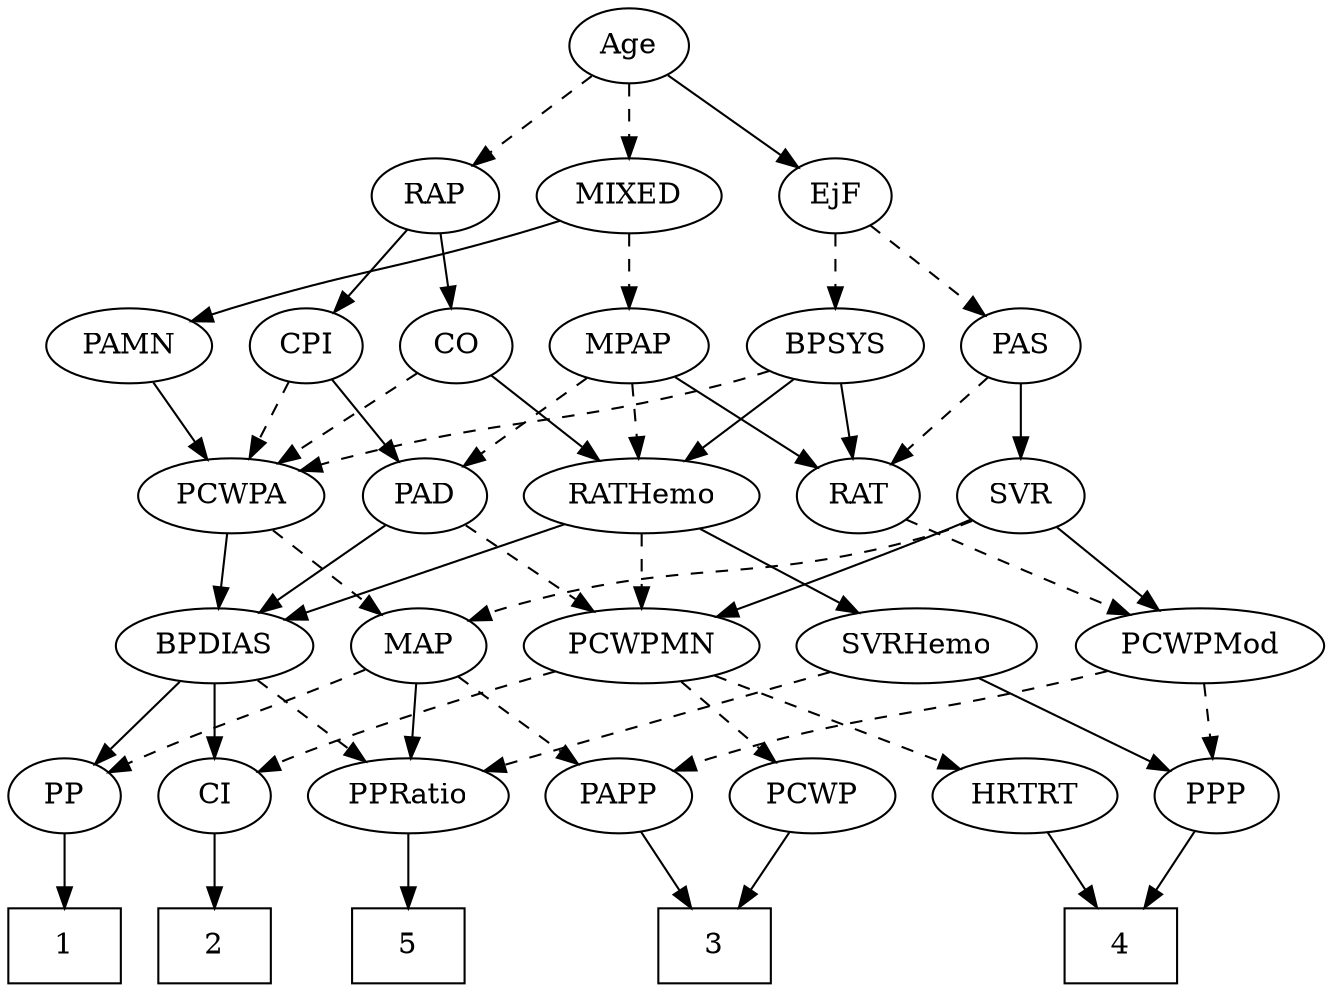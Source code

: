 strict digraph {
	graph [bb="0,0,584,468"];
	node [label="\N"];
	1	[height=0.5,
		pos="219,18",
		shape=box,
		width=0.75];
	2	[height=0.5,
		pos="27,18",
		shape=box,
		width=0.75];
	3	[height=0.5,
		pos="363,18",
		shape=box,
		width=0.75];
	4	[height=0.5,
		pos="291,18",
		shape=box,
		width=0.75];
	5	[height=0.5,
		pos="435,18",
		shape=box,
		width=0.75];
	Age	[height=0.5,
		pos="289,450",
		width=0.75];
	EjF	[height=0.5,
		pos="422,378",
		width=0.75];
	Age -> EjF	[pos="e,401.27,389.91 309.49,438.22 331.59,426.59 366.98,407.96 392.16,394.7",
		style=solid];
	RAP	[height=0.5,
		pos="161,378",
		width=0.77632];
	Age -> RAP	[pos="e,181.61,390.27 268.72,437.91 247.68,426.41 214.58,408.3 190.62,395.2",
		style=dashed];
	MIXED	[height=0.5,
		pos="289,378",
		width=1.1193];
	Age -> MIXED	[pos="e,289,396.1 289,431.7 289,423.98 289,414.71 289,406.11",
		style=dashed];
	BPSYS	[height=0.5,
		pos="422,306",
		width=1.0471];
	EjF -> BPSYS	[pos="e,422,324.1 422,359.7 422,351.98 422,342.71 422,334.11",
		style=dashed];
	PAS	[height=0.5,
		pos="505,306",
		width=0.75];
	EjF -> PAS	[pos="e,488.92,320.56 438.4,363.17 450.64,352.85 467.55,338.58 481.27,327.01",
		style=dashed];
	CO	[height=0.5,
		pos="161,306",
		width=0.75];
	RAP -> CO	[pos="e,161,324.1 161,359.7 161,351.98 161,342.71 161,334.11",
		style=solid];
	CPI	[height=0.5,
		pos="89,306",
		width=0.75];
	RAP -> CPI	[pos="e,103.9,321.49 146.08,362.5 136.04,352.73 122.62,339.69 111.32,328.7",
		style=solid];
	MPAP	[height=0.5,
		pos="331,306",
		width=0.97491];
	MIXED -> MPAP	[pos="e,321.12,323.47 298.95,360.41 304.03,351.95 310.3,341.49 315.95,332.08",
		style=dashed];
	PAMN	[height=0.5,
		pos="242,306",
		width=1.011];
	MIXED -> PAMN	[pos="e,253.06,323.47 277.86,360.41 272.13,351.87 265.02,341.28 258.64,331.79",
		style=solid];
	PAD	[height=0.5,
		pos="123,234",
		width=0.79437];
	MPAP -> PAD	[pos="e,147.35,243.84 304.11,294.28 298.49,292.13 292.57,289.94 287,288 236.02,270.26 222.23,269.01 171,252 166.42,250.48 161.6,248.83 \
156.87,247.18",
		style=dashed];
	RATHemo	[height=0.5,
		pos="331,234",
		width=1.3721];
	MPAP -> RATHemo	[pos="e,331,252.1 331,287.7 331,279.98 331,270.71 331,262.11",
		style=dashed];
	RAT	[height=0.5,
		pos="429,234",
		width=0.75827];
	MPAP -> RAT	[pos="e,411.17,247.73 350.83,290.83 365.74,280.18 386.32,265.48 402.62,253.84",
		style=solid];
	BPSYS -> RATHemo	[pos="e,351.22,250.55 402.7,290.15 390.05,280.43 373.31,267.54 359.18,256.68",
		style=solid];
	BPSYS -> RAT	[pos="e,427.29,252.1 423.73,287.7 424.5,279.98 425.43,270.71 426.29,262.11",
		style=solid];
	PCWPA	[height=0.5,
		pos="222,234",
		width=1.1555];
	BPSYS -> PCWPA	[pos="e,253.69,245.84 392.94,294.42 387.01,292.28 380.81,290.06 375,288 337.22,274.62 294.07,259.71 263.24,249.12",
		style=dashed];
	PCWPMN	[height=0.5,
		pos="112,162",
		width=1.3902];
	PAD -> PCWPMN	[pos="e,114.71,180.28 120.34,216.05 119.13,208.35 117.66,199.03 116.3,190.36",
		style=dashed];
	BPDIAS	[height=0.5,
		pos="222,162",
		width=1.1735];
	PAD -> BPDIAS	[pos="e,201.06,177.8 141.62,219.83 156.03,209.65 176.24,195.36 192.79,183.65",
		style=solid];
	CO -> RATHemo	[pos="e,297.71,247.48 182.22,294.7 187.05,292.44 192.18,290.09 197,288 227.26,274.89 261.88,261.23 288.35,251.06",
		style=solid];
	CO -> PCWPA	[pos="e,207.8,251.29 173.94,290.15 181.85,281.07 192.16,269.24 201.2,258.87",
		style=dashed];
	PAS -> RAT	[pos="e,444.36,249.14 489.62,290.83 478.8,280.87 464.14,267.37 451.95,256.14",
		style=dashed];
	SVR	[height=0.5,
		pos="503,234",
		width=0.77632];
	PAS -> SVR	[pos="e,503.49,252.1 504.51,287.7 504.29,279.98 504.02,270.71 503.77,262.11",
		style=solid];
	PAMN -> PCWPA	[pos="e,226.94,252.28 237.16,288.05 234.93,280.26 232.23,270.82 229.74,262.08",
		style=solid];
	RATHemo -> PCWPMN	[pos="e,148.22,174.58 294.84,221.44 257.35,209.46 198.64,190.69 157.91,177.67",
		style=dashed];
	SVRHemo	[height=0.5,
		pos="412,162",
		width=1.3902];
	RATHemo -> SVRHemo	[pos="e,393.69,178.82 349.38,217.12 360.15,207.81 373.93,195.9 385.82,185.62",
		style=solid];
	RATHemo -> BPDIAS	[pos="e,244.6,177.51 307.62,217.98 291.74,207.79 270.57,194.19 253.25,183.07",
		style=solid];
	CPI -> PAD	[pos="e,114.92,251.63 96.886,288.76 100.9,280.49 105.89,270.23 110.42,260.9",
		style=solid];
	CPI -> PCWPA	[pos="e,196.71,248.31 109.49,294.22 130.29,283.27 162.88,266.11 187.65,253.08",
		style=dashed];
	PCWPMod	[height=0.5,
		pos="532,162",
		width=1.4443];
	RAT -> PCWPMod	[pos="e,509.43,178.34 447.41,220.49 462.2,210.44 483.29,196.11 500.71,184.27",
		style=dashed];
	SVR -> PCWPMod	[pos="e,524.98,179.96 509.87,216.41 513.22,208.34 517.32,198.43 521.08,189.35",
		style=solid];
	SVR -> PCWPMN	[pos="e,148.28,174.43 481.71,222.14 476.37,219.79 470.57,217.55 465,216 338.17,180.73 299.99,206.31 171,180 166.83,179.15 162.52,178.15 \
158.23,177.07",
		style=solid];
	MAP	[height=0.5,
		pos="313,162",
		width=0.84854];
	SVR -> MAP	[pos="e,336.97,173.61 481.07,222.7 475.85,220.38 470.26,218.02 465,216 416.17,197.3 402,198.24 353,180 350.79,179.18 348.53,178.3 346.25,\
177.4",
		style=dashed];
	PPP	[height=0.5,
		pos="455,90",
		width=0.75];
	PCWPMod -> PPP	[pos="e,470.42,105.02 514.14,144.76 503.38,134.99 489.58,122.43 478.01,111.91",
		style=dashed];
	PAPP	[height=0.5,
		pos="532,90",
		width=0.88464];
	PCWPMod -> PAPP	[pos="e,532,108.1 532,143.7 532,135.98 532,126.71 532,118.11",
		style=dashed];
	PCWPA -> BPDIAS	[pos="e,222,180.1 222,215.7 222,207.98 222,198.71 222,190.11",
		style=solid];
	PCWPA -> MAP	[pos="e,295.14,176.74 241.75,217.81 255.03,207.59 272.68,194.02 287.09,182.93",
		style=dashed];
	PCWP	[height=0.5,
		pos="205,90",
		width=0.97491];
	PCWPMN -> PCWP	[pos="e,186,105.3 132.64,145.46 145.97,135.43 163.46,122.27 177.9,111.4",
		style=dashed];
	CI	[height=0.5,
		pos="27,90",
		width=0.75];
	PCWPMN -> CI	[pos="e,43.351,104.47 92.712,145.12 80.381,134.96 64.289,121.71 51.116,110.86",
		style=dashed];
	HRTRT	[height=0.5,
		pos="112,90",
		width=1.1013];
	PCWPMN -> HRTRT	[pos="e,112,108.1 112,143.7 112,135.98 112,126.71 112,118.11",
		style=dashed];
	SVRHemo -> PPP	[pos="e,445.28,106.83 422.41,144.05 427.68,135.47 434.18,124.89 439.99,115.44",
		style=solid];
	PPRatio	[height=0.5,
		pos="370,90",
		width=1.1013];
	SVRHemo -> PPRatio	[pos="e,380.07,107.79 401.83,144.05 396.88,135.8 390.82,125.7 385.32,116.54",
		style=dashed];
	PP	[height=0.5,
		pos="285,90",
		width=0.75];
	BPDIAS -> PP	[pos="e,271.75,105.72 236.61,144.76 245.07,135.37 255.83,123.41 265.06,113.15",
		style=solid];
	BPDIAS -> PPRatio	[pos="e,343.52,103.52 249.15,148.16 273.08,136.84 308.12,120.27 334.31,107.88",
		style=dashed];
	BPDIAS -> CI	[pos="e,48.134,101.49 189.54,150.19 143.15,134.73 63.383,108.15 63,108 61.172,107.27 59.304,106.49 57.429,105.68",
		style=solid];
	MAP -> PP	[pos="e,291.59,107.47 306.36,144.41 303.09,136.22 299.06,126.14 295.38,116.95",
		style=dashed];
	MAP -> PPRatio	[pos="e,356.59,107.47 325.65,145.46 332.82,136.65 341.96,125.43 350.08,115.46",
		style=solid];
	MAP -> PAPP	[pos="e,507.49,101.81 336.47,150.35 341.84,148.1 347.57,145.85 353,144 413,123.55 430.91,128.19 491,108 493.28,107.23 495.61,106.4 497.95,\
105.53",
		style=dashed];
	PP -> 1	[pos="e,235.07,36.04 271,74.155 262.62,65.264 251.76,53.742 242.13,43.529",
		style=solid];
	PPP -> 4	[pos="e,318.04,32.009 433.79,78.69 428.96,76.423 423.82,74.08 419,72 381.36,55.77 368.96,53.619 327.37,36.012",
		style=solid];
	PPRatio -> 5	[pos="e,418.94,36.292 384.75,73.116 392.79,64.458 402.92,53.55 411.97,43.799",
		style=solid];
	PCWP -> 3	[pos="e,335.92,31.901 231.28,77.864 254.22,68.083 288.6,53.277 326.69,36.081",
		style=solid];
	CI -> 2	[pos="e,27,36.104 27,71.697 27,63.983 27,54.712 27,46.112",
		style=solid];
	PAPP -> 3	[pos="e,390.04,32.009 506.88,78.491 501.64,76.325 496.15,74.073 491,72 452.98,56.68 440.91,53.74 399.37,36.024",
		style=solid];
	HRTRT -> 4	[pos="e,263.99,32.063 142.24,78.141 174.21,66.603 223.35,48.699 254.54,35.991",
		style=solid];
}

